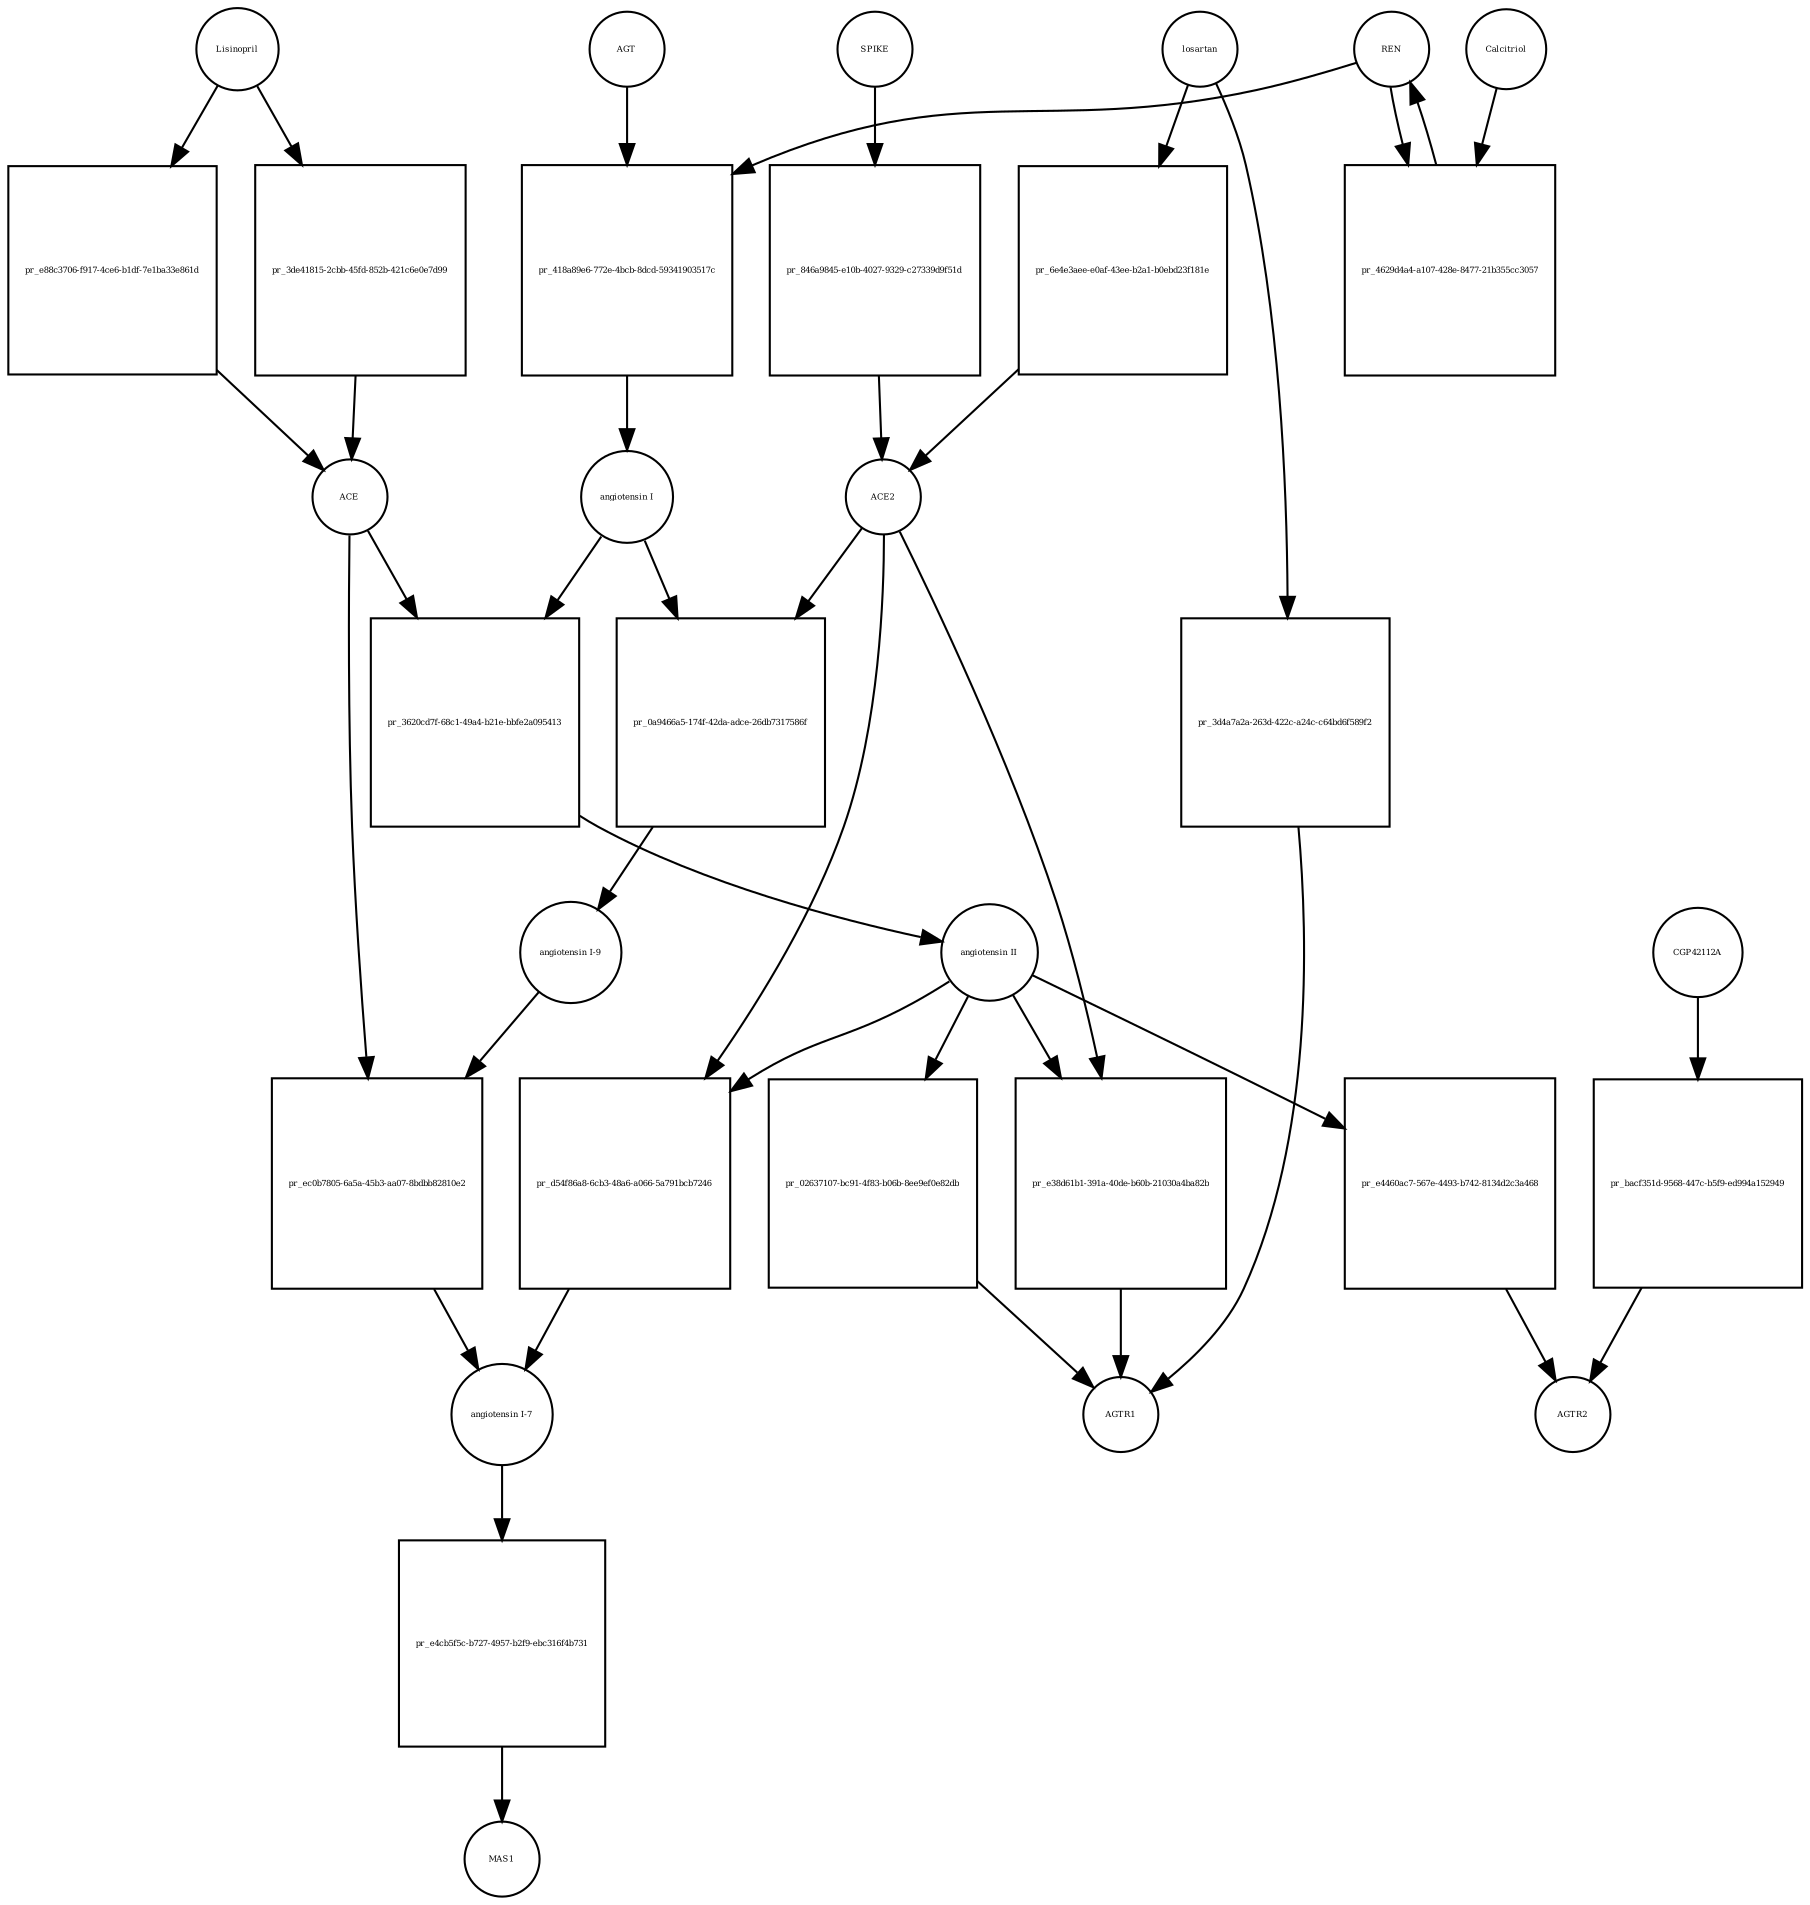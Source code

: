 strict digraph  {
AGT [annotation="", bipartite=0, cls=macromolecule, fontsize=4, label=AGT, shape=circle];
"pr_418a89e6-772e-4bcb-8dcd-59341903517c" [annotation="", bipartite=1, cls=process, fontsize=4, label="pr_418a89e6-772e-4bcb-8dcd-59341903517c", shape=square];
"angiotensin I" [annotation="", bipartite=0, cls="simple chemical", fontsize=4, label="angiotensin I", shape=circle];
REN [annotation="", bipartite=0, cls=macromolecule, fontsize=4, label=REN, shape=circle];
"pr_3620cd7f-68c1-49a4-b21e-bbfe2a095413" [annotation="", bipartite=1, cls=process, fontsize=4, label="pr_3620cd7f-68c1-49a4-b21e-bbfe2a095413", shape=square];
"angiotensin II" [annotation="", bipartite=0, cls="simple chemical", fontsize=4, label="angiotensin II", shape=circle];
ACE [annotation="", bipartite=0, cls=macromolecule, fontsize=4, label=ACE, shape=circle];
"pr_0a9466a5-174f-42da-adce-26db7317586f" [annotation="", bipartite=1, cls=process, fontsize=4, label="pr_0a9466a5-174f-42da-adce-26db7317586f", shape=square];
"angiotensin I-9" [annotation="", bipartite=0, cls="simple chemical", fontsize=4, label="angiotensin I-9", shape=circle];
ACE2 [annotation="", bipartite=0, cls=macromolecule, fontsize=4, label=ACE2, shape=circle];
"pr_ec0b7805-6a5a-45b3-aa07-8bdbb82810e2" [annotation="", bipartite=1, cls=process, fontsize=4, label="pr_ec0b7805-6a5a-45b3-aa07-8bdbb82810e2", shape=square];
"angiotensin I-7" [annotation="", bipartite=0, cls="simple chemical", fontsize=4, label="angiotensin I-7", shape=circle];
"pr_d54f86a8-6cb3-48a6-a066-5a791bcb7246" [annotation="", bipartite=1, cls=process, fontsize=4, label="pr_d54f86a8-6cb3-48a6-a066-5a791bcb7246", shape=square];
SPIKE [annotation="", bipartite=0, cls=macromolecule, fontsize=4, label=SPIKE, shape=circle];
"pr_846a9845-e10b-4027-9329-c27339d9f51d" [annotation="", bipartite=1, cls=process, fontsize=4, label="pr_846a9845-e10b-4027-9329-c27339d9f51d", shape=square];
Lisinopril [annotation="", bipartite=0, cls="simple chemical", fontsize=4, label=Lisinopril, shape=circle];
"pr_e88c3706-f917-4ce6-b1df-7e1ba33e861d" [annotation="", bipartite=1, cls=process, fontsize=4, label="pr_e88c3706-f917-4ce6-b1df-7e1ba33e861d", shape=square];
"pr_02637107-bc91-4f83-b06b-8ee9ef0e82db" [annotation="", bipartite=1, cls=process, fontsize=4, label="pr_02637107-bc91-4f83-b06b-8ee9ef0e82db", shape=square];
AGTR1 [annotation="", bipartite=0, cls=macromolecule, fontsize=4, label=AGTR1, shape=circle];
"pr_e4460ac7-567e-4493-b742-8134d2c3a468" [annotation="", bipartite=1, cls=process, fontsize=4, label="pr_e4460ac7-567e-4493-b742-8134d2c3a468", shape=square];
AGTR2 [annotation="", bipartite=0, cls=macromolecule, fontsize=4, label=AGTR2, shape=circle];
"pr_e4cb5f5c-b727-4957-b2f9-ebc316f4b731" [annotation="", bipartite=1, cls=process, fontsize=4, label="pr_e4cb5f5c-b727-4957-b2f9-ebc316f4b731", shape=square];
MAS1 [annotation="", bipartite=0, cls=macromolecule, fontsize=4, label=MAS1, shape=circle];
losartan [annotation="", bipartite=0, cls="simple chemical", fontsize=4, label=losartan, shape=circle];
"pr_3d4a7a2a-263d-422c-a24c-c64bd6f589f2" [annotation="", bipartite=1, cls=process, fontsize=4, label="pr_3d4a7a2a-263d-422c-a24c-c64bd6f589f2", shape=square];
"pr_4629d4a4-a107-428e-8477-21b355cc3057" [annotation="", bipartite=1, cls=process, fontsize=4, label="pr_4629d4a4-a107-428e-8477-21b355cc3057", shape=square];
Calcitriol [annotation="", bipartite=0, cls="simple chemical", fontsize=4, label=Calcitriol, shape=circle];
"pr_3de41815-2cbb-45fd-852b-421c6e0e7d99" [annotation="", bipartite=1, cls=process, fontsize=4, label="pr_3de41815-2cbb-45fd-852b-421c6e0e7d99", shape=square];
"pr_e38d61b1-391a-40de-b60b-21030a4ba82b" [annotation="", bipartite=1, cls=process, fontsize=4, label="pr_e38d61b1-391a-40de-b60b-21030a4ba82b", shape=square];
CGP42112A [annotation="", bipartite=0, cls="simple chemical", fontsize=4, label=CGP42112A, shape=circle];
"pr_bacf351d-9568-447c-b5f9-ed994a152949" [annotation="", bipartite=1, cls=process, fontsize=4, label="pr_bacf351d-9568-447c-b5f9-ed994a152949", shape=square];
"pr_6e4e3aee-e0af-43ee-b2a1-b0ebd23f181e" [annotation="", bipartite=1, cls=process, fontsize=4, label="pr_6e4e3aee-e0af-43ee-b2a1-b0ebd23f181e", shape=square];
AGT -> "pr_418a89e6-772e-4bcb-8dcd-59341903517c"  [annotation="", interaction_type=consumption];
"pr_418a89e6-772e-4bcb-8dcd-59341903517c" -> "angiotensin I"  [annotation="", interaction_type=production];
"angiotensin I" -> "pr_3620cd7f-68c1-49a4-b21e-bbfe2a095413"  [annotation="", interaction_type=consumption];
"angiotensin I" -> "pr_0a9466a5-174f-42da-adce-26db7317586f"  [annotation="", interaction_type=consumption];
REN -> "pr_418a89e6-772e-4bcb-8dcd-59341903517c"  [annotation="", interaction_type=catalysis];
REN -> "pr_4629d4a4-a107-428e-8477-21b355cc3057"  [annotation="", interaction_type=consumption];
"pr_3620cd7f-68c1-49a4-b21e-bbfe2a095413" -> "angiotensin II"  [annotation="", interaction_type=production];
"angiotensin II" -> "pr_d54f86a8-6cb3-48a6-a066-5a791bcb7246"  [annotation="", interaction_type=consumption];
"angiotensin II" -> "pr_02637107-bc91-4f83-b06b-8ee9ef0e82db"  [annotation="", interaction_type=consumption];
"angiotensin II" -> "pr_e4460ac7-567e-4493-b742-8134d2c3a468"  [annotation="", interaction_type=consumption];
"angiotensin II" -> "pr_e38d61b1-391a-40de-b60b-21030a4ba82b"  [annotation="", interaction_type=modulation];
ACE -> "pr_3620cd7f-68c1-49a4-b21e-bbfe2a095413"  [annotation="", interaction_type=catalysis];
ACE -> "pr_ec0b7805-6a5a-45b3-aa07-8bdbb82810e2"  [annotation="", interaction_type=catalysis];
"pr_0a9466a5-174f-42da-adce-26db7317586f" -> "angiotensin I-9"  [annotation="", interaction_type=production];
"angiotensin I-9" -> "pr_ec0b7805-6a5a-45b3-aa07-8bdbb82810e2"  [annotation="", interaction_type=consumption];
ACE2 -> "pr_0a9466a5-174f-42da-adce-26db7317586f"  [annotation="", interaction_type=catalysis];
ACE2 -> "pr_d54f86a8-6cb3-48a6-a066-5a791bcb7246"  [annotation="", interaction_type=catalysis];
ACE2 -> "pr_e38d61b1-391a-40de-b60b-21030a4ba82b"  [annotation="", interaction_type=consumption];
"pr_ec0b7805-6a5a-45b3-aa07-8bdbb82810e2" -> "angiotensin I-7"  [annotation="", interaction_type=production];
"angiotensin I-7" -> "pr_e4cb5f5c-b727-4957-b2f9-ebc316f4b731"  [annotation="", interaction_type=consumption];
"pr_d54f86a8-6cb3-48a6-a066-5a791bcb7246" -> "angiotensin I-7"  [annotation="", interaction_type=production];
SPIKE -> "pr_846a9845-e10b-4027-9329-c27339d9f51d"  [annotation="", interaction_type=consumption];
"pr_846a9845-e10b-4027-9329-c27339d9f51d" -> ACE2  [annotation="", interaction_type=production];
Lisinopril -> "pr_e88c3706-f917-4ce6-b1df-7e1ba33e861d"  [annotation="", interaction_type=consumption];
Lisinopril -> "pr_3de41815-2cbb-45fd-852b-421c6e0e7d99"  [annotation="", interaction_type=consumption];
"pr_e88c3706-f917-4ce6-b1df-7e1ba33e861d" -> ACE  [annotation="", interaction_type=production];
"pr_02637107-bc91-4f83-b06b-8ee9ef0e82db" -> AGTR1  [annotation="", interaction_type=production];
"pr_e4460ac7-567e-4493-b742-8134d2c3a468" -> AGTR2  [annotation="", interaction_type=production];
"pr_e4cb5f5c-b727-4957-b2f9-ebc316f4b731" -> MAS1  [annotation="", interaction_type=production];
losartan -> "pr_3d4a7a2a-263d-422c-a24c-c64bd6f589f2"  [annotation="", interaction_type=consumption];
losartan -> "pr_6e4e3aee-e0af-43ee-b2a1-b0ebd23f181e"  [annotation="", interaction_type=consumption];
"pr_3d4a7a2a-263d-422c-a24c-c64bd6f589f2" -> AGTR1  [annotation="", interaction_type=production];
"pr_4629d4a4-a107-428e-8477-21b355cc3057" -> REN  [annotation="", interaction_type=production];
Calcitriol -> "pr_4629d4a4-a107-428e-8477-21b355cc3057"  [annotation="", interaction_type=inhibition];
"pr_3de41815-2cbb-45fd-852b-421c6e0e7d99" -> ACE  [annotation="", interaction_type=production];
"pr_e38d61b1-391a-40de-b60b-21030a4ba82b" -> AGTR1  [annotation="", interaction_type=production];
CGP42112A -> "pr_bacf351d-9568-447c-b5f9-ed994a152949"  [annotation="", interaction_type=consumption];
"pr_bacf351d-9568-447c-b5f9-ed994a152949" -> AGTR2  [annotation="", interaction_type=production];
"pr_6e4e3aee-e0af-43ee-b2a1-b0ebd23f181e" -> ACE2  [annotation="", interaction_type=production];
}
